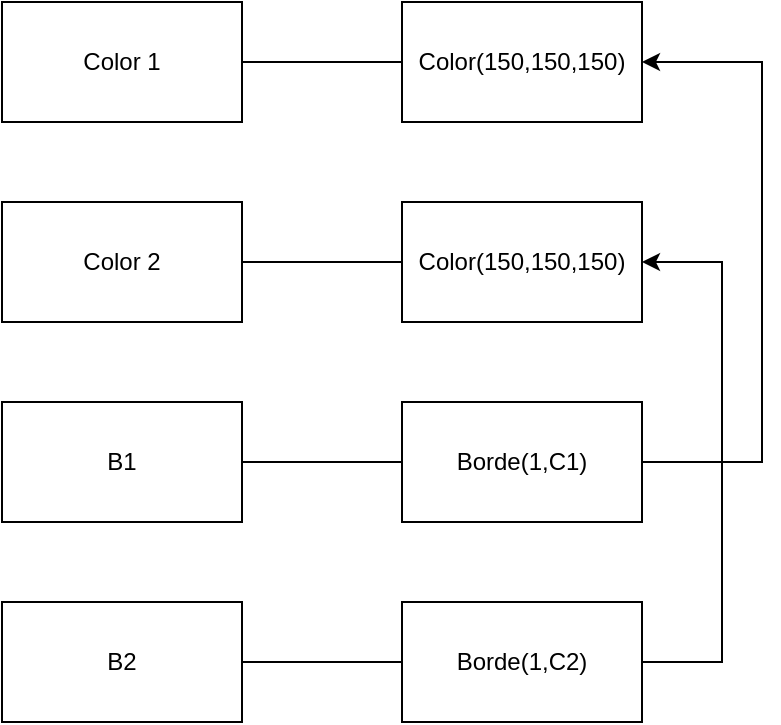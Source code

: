 <mxfile version="24.7.16">
  <diagram name="Página-1" id="8ViLf1D3bfTvnZtWnzCB">
    <mxGraphModel dx="833" dy="484" grid="1" gridSize="10" guides="1" tooltips="1" connect="1" arrows="1" fold="1" page="1" pageScale="1" pageWidth="827" pageHeight="1169" math="0" shadow="0">
      <root>
        <mxCell id="0" />
        <mxCell id="1" parent="0" />
        <mxCell id="OuDNRJe2-5vjTuV2IPPB-1" value="Color 1" style="rounded=0;whiteSpace=wrap;html=1;" vertex="1" parent="1">
          <mxGeometry x="160" y="200" width="120" height="60" as="geometry" />
        </mxCell>
        <mxCell id="OuDNRJe2-5vjTuV2IPPB-2" value="" style="endArrow=none;html=1;rounded=0;exitX=1;exitY=0.5;exitDx=0;exitDy=0;" edge="1" parent="1" source="OuDNRJe2-5vjTuV2IPPB-1" target="OuDNRJe2-5vjTuV2IPPB-3">
          <mxGeometry width="50" height="50" relative="1" as="geometry">
            <mxPoint x="400" y="450" as="sourcePoint" />
            <mxPoint x="400" y="300" as="targetPoint" />
          </mxGeometry>
        </mxCell>
        <mxCell id="OuDNRJe2-5vjTuV2IPPB-3" value="Color(150,150,150)" style="rounded=0;whiteSpace=wrap;html=1;" vertex="1" parent="1">
          <mxGeometry x="360" y="200" width="120" height="60" as="geometry" />
        </mxCell>
        <mxCell id="OuDNRJe2-5vjTuV2IPPB-4" value="Color 2" style="rounded=0;whiteSpace=wrap;html=1;" vertex="1" parent="1">
          <mxGeometry x="160" y="300" width="120" height="60" as="geometry" />
        </mxCell>
        <mxCell id="OuDNRJe2-5vjTuV2IPPB-5" value="" style="endArrow=none;html=1;rounded=0;exitX=1;exitY=0.5;exitDx=0;exitDy=0;" edge="1" parent="1" source="OuDNRJe2-5vjTuV2IPPB-4" target="OuDNRJe2-5vjTuV2IPPB-6">
          <mxGeometry width="50" height="50" relative="1" as="geometry">
            <mxPoint x="400" y="450" as="sourcePoint" />
            <mxPoint x="370" y="420" as="targetPoint" />
          </mxGeometry>
        </mxCell>
        <mxCell id="OuDNRJe2-5vjTuV2IPPB-6" value="Color(150,150,150)" style="rounded=0;whiteSpace=wrap;html=1;" vertex="1" parent="1">
          <mxGeometry x="360" y="300" width="120" height="60" as="geometry" />
        </mxCell>
        <mxCell id="OuDNRJe2-5vjTuV2IPPB-7" value="B1" style="rounded=0;whiteSpace=wrap;html=1;" vertex="1" parent="1">
          <mxGeometry x="160" y="400" width="120" height="60" as="geometry" />
        </mxCell>
        <mxCell id="OuDNRJe2-5vjTuV2IPPB-8" value="" style="endArrow=classic;html=1;rounded=0;exitX=1;exitY=0.5;exitDx=0;exitDy=0;entryX=1;entryY=0.5;entryDx=0;entryDy=0;" edge="1" parent="1" source="OuDNRJe2-5vjTuV2IPPB-9" target="OuDNRJe2-5vjTuV2IPPB-3">
          <mxGeometry width="50" height="50" relative="1" as="geometry">
            <mxPoint x="400" y="450" as="sourcePoint" />
            <mxPoint x="450" y="400" as="targetPoint" />
            <Array as="points">
              <mxPoint x="540" y="430" />
              <mxPoint x="540" y="390" />
              <mxPoint x="540" y="350" />
              <mxPoint x="540" y="290" />
              <mxPoint x="540" y="230" />
            </Array>
          </mxGeometry>
        </mxCell>
        <mxCell id="OuDNRJe2-5vjTuV2IPPB-9" value="Borde(1,C1)" style="rounded=0;whiteSpace=wrap;html=1;" vertex="1" parent="1">
          <mxGeometry x="360" y="400" width="120" height="60" as="geometry" />
        </mxCell>
        <mxCell id="OuDNRJe2-5vjTuV2IPPB-13" value="" style="endArrow=none;html=1;rounded=0;exitX=1;exitY=0.5;exitDx=0;exitDy=0;entryX=0;entryY=0.5;entryDx=0;entryDy=0;" edge="1" parent="1" source="OuDNRJe2-5vjTuV2IPPB-7" target="OuDNRJe2-5vjTuV2IPPB-9">
          <mxGeometry width="50" height="50" relative="1" as="geometry">
            <mxPoint x="400" y="450" as="sourcePoint" />
            <mxPoint x="450" y="400" as="targetPoint" />
          </mxGeometry>
        </mxCell>
        <mxCell id="OuDNRJe2-5vjTuV2IPPB-14" value="B2" style="rounded=0;whiteSpace=wrap;html=1;" vertex="1" parent="1">
          <mxGeometry x="160" y="500" width="120" height="60" as="geometry" />
        </mxCell>
        <mxCell id="OuDNRJe2-5vjTuV2IPPB-15" value="Borde(1,C2)" style="rounded=0;whiteSpace=wrap;html=1;" vertex="1" parent="1">
          <mxGeometry x="360" y="500" width="120" height="60" as="geometry" />
        </mxCell>
        <mxCell id="OuDNRJe2-5vjTuV2IPPB-16" value="" style="endArrow=none;html=1;rounded=0;exitX=1;exitY=0.5;exitDx=0;exitDy=0;entryX=0;entryY=0.5;entryDx=0;entryDy=0;" edge="1" parent="1" source="OuDNRJe2-5vjTuV2IPPB-14" target="OuDNRJe2-5vjTuV2IPPB-15">
          <mxGeometry width="50" height="50" relative="1" as="geometry">
            <mxPoint x="400" y="450" as="sourcePoint" />
            <mxPoint x="450" y="400" as="targetPoint" />
          </mxGeometry>
        </mxCell>
        <mxCell id="OuDNRJe2-5vjTuV2IPPB-17" value="" style="endArrow=classic;html=1;rounded=0;exitX=1;exitY=0.5;exitDx=0;exitDy=0;entryX=1;entryY=0.5;entryDx=0;entryDy=0;" edge="1" parent="1" source="OuDNRJe2-5vjTuV2IPPB-15" target="OuDNRJe2-5vjTuV2IPPB-6">
          <mxGeometry width="50" height="50" relative="1" as="geometry">
            <mxPoint x="400" y="480" as="sourcePoint" />
            <mxPoint x="520" y="270" as="targetPoint" />
            <Array as="points">
              <mxPoint x="520" y="530" />
              <mxPoint x="520" y="330" />
            </Array>
          </mxGeometry>
        </mxCell>
      </root>
    </mxGraphModel>
  </diagram>
</mxfile>
